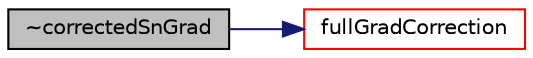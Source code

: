 digraph "~correctedSnGrad"
{
  bgcolor="transparent";
  edge [fontname="Helvetica",fontsize="10",labelfontname="Helvetica",labelfontsize="10"];
  node [fontname="Helvetica",fontsize="10",shape=record];
  rankdir="LR";
  Node351 [label="~correctedSnGrad",height=0.2,width=0.4,color="black", fillcolor="grey75", style="filled", fontcolor="black"];
  Node351 -> Node352 [color="midnightblue",fontsize="10",style="solid",fontname="Helvetica"];
  Node352 [label="fullGradCorrection",height=0.2,width=0.4,color="red",URL="$a23413.html#ae3eb8307c31a36fcb2cbf122a447896b",tooltip="Return the explicit correction to the correctedSnGrad. "];
}

